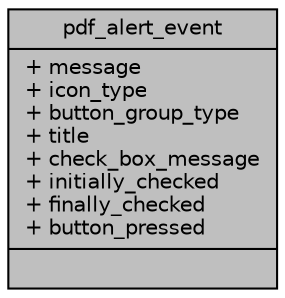 digraph "pdf_alert_event"
{
 // LATEX_PDF_SIZE
  edge [fontname="Helvetica",fontsize="10",labelfontname="Helvetica",labelfontsize="10"];
  node [fontname="Helvetica",fontsize="10",shape=record];
  Node1 [label="{pdf_alert_event\n|+ message\l+ icon_type\l+ button_group_type\l+ title\l+ check_box_message\l+ initially_checked\l+ finally_checked\l+ button_pressed\l|}",height=0.2,width=0.4,color="black", fillcolor="grey75", style="filled", fontcolor="black",tooltip=" "];
}
